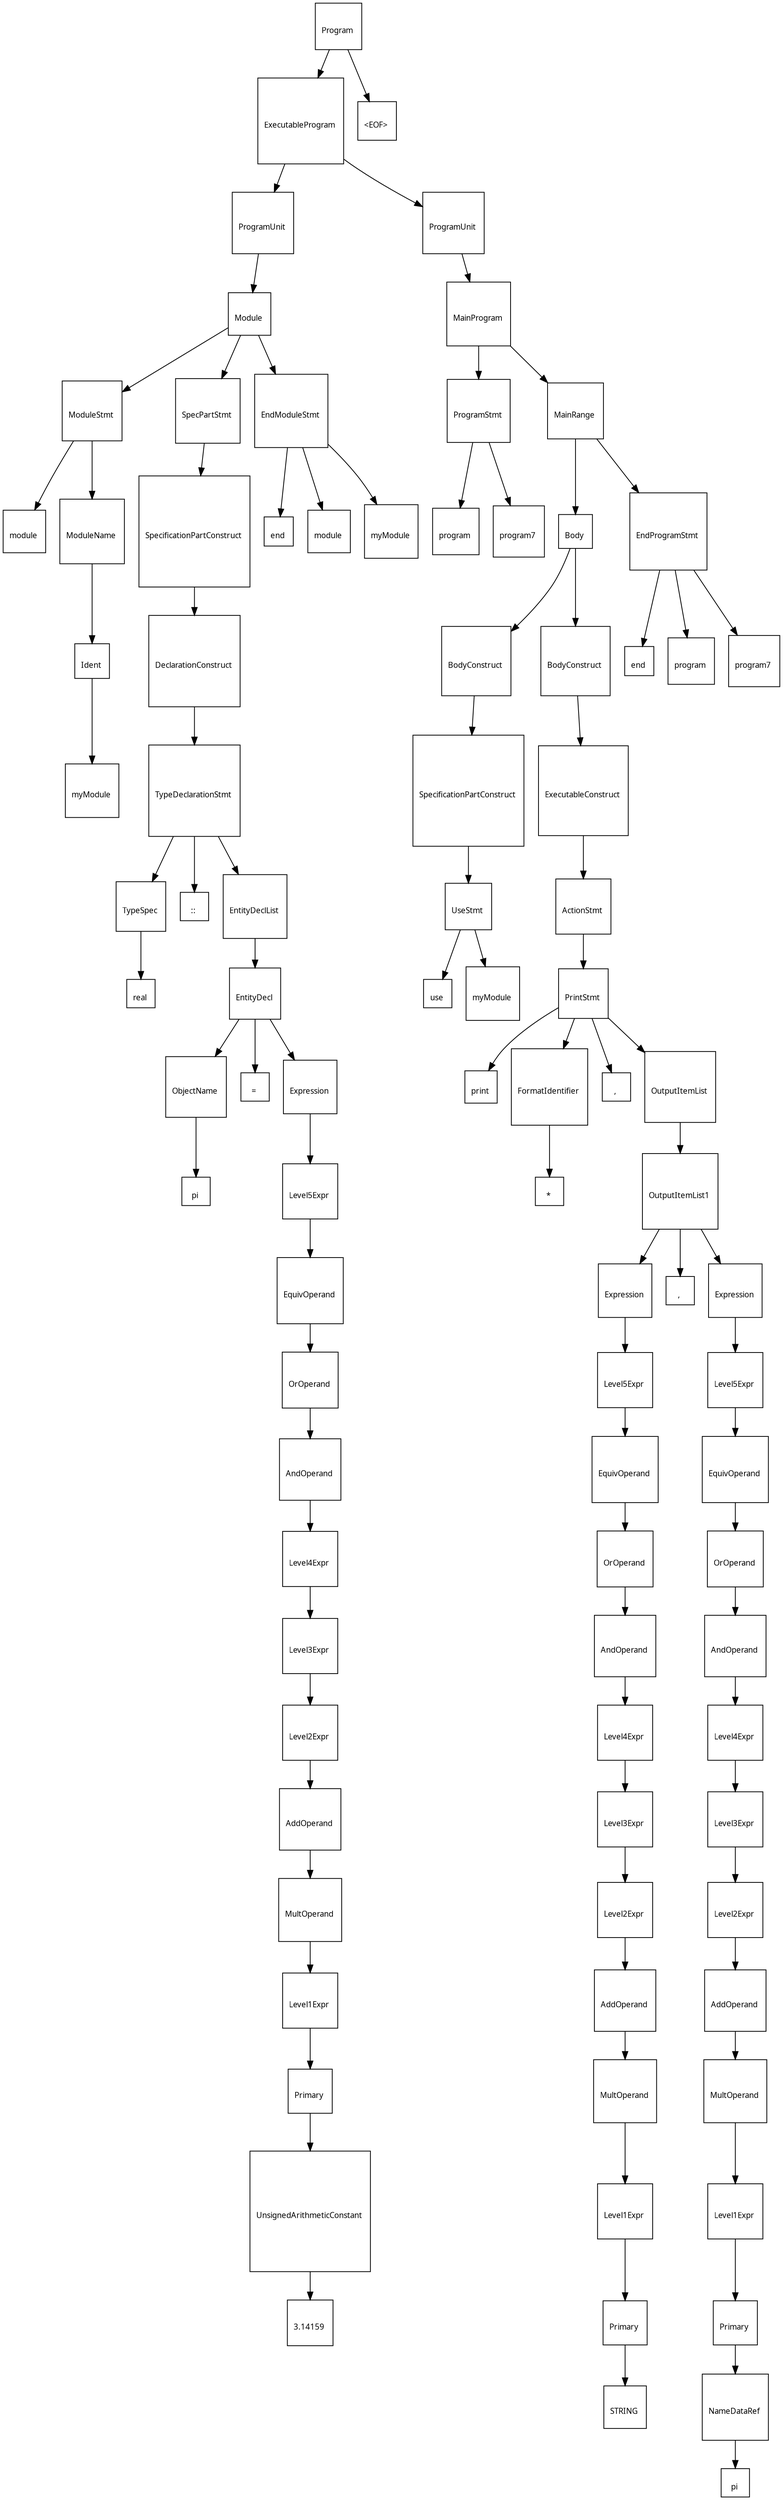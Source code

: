 digraph G {
  charset="UTF-8"
  node [shape=square, fontname="Arial Unicode MS"];
  "c569399e-513e-4cdc-9912-d0351933c094" [label="\lProgram \n", fontsize=10];
  "c569399e-513e-4cdc-9912-d0351933c094" -> "859504a1-2e28-4e48-ae40-641a52e6e862";
  "859504a1-2e28-4e48-ae40-641a52e6e862" [label="\lExecutableProgram \n", fontsize=10];
  "859504a1-2e28-4e48-ae40-641a52e6e862" -> "6a1ac64c-aff6-4d74-b5d6-8b89a256c7e5";
  "6a1ac64c-aff6-4d74-b5d6-8b89a256c7e5" [label="\lProgramUnit \n", fontsize=10];
  "6a1ac64c-aff6-4d74-b5d6-8b89a256c7e5" -> "f8f5bd21-4a22-442e-a48b-fda208f72252";
  "f8f5bd21-4a22-442e-a48b-fda208f72252" [label="\lModule \n", fontsize=10];
  "f8f5bd21-4a22-442e-a48b-fda208f72252" -> "9f292a0b-79de-40ec-aeda-fe71a2aec2cf";
  "9f292a0b-79de-40ec-aeda-fe71a2aec2cf" [label="\lModuleStmt \n", fontsize=10];
  "9f292a0b-79de-40ec-aeda-fe71a2aec2cf" -> "b2c6e142-241c-4f9f-91a8-680067bc2dde";
  "b2c6e142-241c-4f9f-91a8-680067bc2dde" [label="\lmodule \n", fontsize=10];
  "9f292a0b-79de-40ec-aeda-fe71a2aec2cf" -> "7156c5ad-94b5-45c2-b357-73a2ad08a8c6";
  "7156c5ad-94b5-45c2-b357-73a2ad08a8c6" [label="\lModuleName \n", fontsize=10];
  "7156c5ad-94b5-45c2-b357-73a2ad08a8c6" -> "6474cc61-f2a0-46f0-8f95-70012b49b663";
  "6474cc61-f2a0-46f0-8f95-70012b49b663" [label="\lIdent \n", fontsize=10];
  "6474cc61-f2a0-46f0-8f95-70012b49b663" -> "ea0ab424-42c5-4fb0-8a5c-8e2236322a1d";
  "ea0ab424-42c5-4fb0-8a5c-8e2236322a1d" [label="\lmyModule \n", fontsize=10];
  "f8f5bd21-4a22-442e-a48b-fda208f72252" -> "427c4ef0-d607-47f7-b163-613080a28d90";
  "427c4ef0-d607-47f7-b163-613080a28d90" [label="\lSpecPartStmt \n", fontsize=10];
  "427c4ef0-d607-47f7-b163-613080a28d90" -> "d88a001c-3f2c-4cb8-97cc-8c000696dcbb";
  "d88a001c-3f2c-4cb8-97cc-8c000696dcbb" [label="\lSpecificationPartConstruct \n", fontsize=10];
  "d88a001c-3f2c-4cb8-97cc-8c000696dcbb" -> "384c2e54-b820-4a32-b68a-47d868309f74";
  "384c2e54-b820-4a32-b68a-47d868309f74" [label="\lDeclarationConstruct \n", fontsize=10];
  "384c2e54-b820-4a32-b68a-47d868309f74" -> "a94ce5d1-0b7c-4997-bbfb-11a264e59206";
  "a94ce5d1-0b7c-4997-bbfb-11a264e59206" [label="\lTypeDeclarationStmt \n", fontsize=10];
  "a94ce5d1-0b7c-4997-bbfb-11a264e59206" -> "dedd52a6-8769-491e-b433-274b63dc57cf";
  "dedd52a6-8769-491e-b433-274b63dc57cf" [label="\lTypeSpec \n", fontsize=10];
  "dedd52a6-8769-491e-b433-274b63dc57cf" -> "6e5f0fa7-4313-41f1-ab6b-474edf39f13c";
  "6e5f0fa7-4313-41f1-ab6b-474edf39f13c" [label="\lreal \n", fontsize=10];
  "a94ce5d1-0b7c-4997-bbfb-11a264e59206" -> "93f68cb9-5fcf-432f-ba59-b3d76e8f308f";
  "93f68cb9-5fcf-432f-ba59-b3d76e8f308f" [label="\l:: \n", fontsize=10];
  "a94ce5d1-0b7c-4997-bbfb-11a264e59206" -> "fa4b7991-e061-4206-85f5-8c75e119dfb7";
  "fa4b7991-e061-4206-85f5-8c75e119dfb7" [label="\lEntityDeclList \n", fontsize=10];
  "fa4b7991-e061-4206-85f5-8c75e119dfb7" -> "13f30fd9-2073-4488-bf81-2a9a544f4fe2";
  "13f30fd9-2073-4488-bf81-2a9a544f4fe2" [label="\lEntityDecl \n", fontsize=10];
  "13f30fd9-2073-4488-bf81-2a9a544f4fe2" -> "3b94b873-9e93-49b5-a199-78209c24bd5e";
  "3b94b873-9e93-49b5-a199-78209c24bd5e" [label="\lObjectName \n", fontsize=10];
  "3b94b873-9e93-49b5-a199-78209c24bd5e" -> "6eb0906d-f6fb-4ade-8c8f-d1155fe0b1f9";
  "6eb0906d-f6fb-4ade-8c8f-d1155fe0b1f9" [label="\lpi \n", fontsize=10];
  "13f30fd9-2073-4488-bf81-2a9a544f4fe2" -> "a3196f9f-1448-4743-96e2-6cfc9f906353";
  "a3196f9f-1448-4743-96e2-6cfc9f906353" [label="\l= \n", fontsize=10];
  "13f30fd9-2073-4488-bf81-2a9a544f4fe2" -> "b6b2744e-dbc0-4e12-8d32-33188261a197";
  "b6b2744e-dbc0-4e12-8d32-33188261a197" [label="\lExpression \n", fontsize=10];
  "b6b2744e-dbc0-4e12-8d32-33188261a197" -> "1caa1a9c-7e26-4fd3-827e-3f4ca97caa99";
  "1caa1a9c-7e26-4fd3-827e-3f4ca97caa99" [label="\lLevel5Expr \n", fontsize=10];
  "1caa1a9c-7e26-4fd3-827e-3f4ca97caa99" -> "daffe732-782a-4efc-91f4-8e80192adf70";
  "daffe732-782a-4efc-91f4-8e80192adf70" [label="\lEquivOperand \n", fontsize=10];
  "daffe732-782a-4efc-91f4-8e80192adf70" -> "59c1a167-a877-4f07-b540-d90d8429b695";
  "59c1a167-a877-4f07-b540-d90d8429b695" [label="\lOrOperand \n", fontsize=10];
  "59c1a167-a877-4f07-b540-d90d8429b695" -> "a812902a-9b54-4c76-9b3a-eaa8c516c2ed";
  "a812902a-9b54-4c76-9b3a-eaa8c516c2ed" [label="\lAndOperand \n", fontsize=10];
  "a812902a-9b54-4c76-9b3a-eaa8c516c2ed" -> "8a11b607-ab06-4acb-bd30-6fe1f0c4c9d2";
  "8a11b607-ab06-4acb-bd30-6fe1f0c4c9d2" [label="\lLevel4Expr \n", fontsize=10];
  "8a11b607-ab06-4acb-bd30-6fe1f0c4c9d2" -> "dd2ccc3e-03cc-480a-b27c-96445fa6a439";
  "dd2ccc3e-03cc-480a-b27c-96445fa6a439" [label="\lLevel3Expr \n", fontsize=10];
  "dd2ccc3e-03cc-480a-b27c-96445fa6a439" -> "3f404ddc-578a-4688-924d-9d09930b021c";
  "3f404ddc-578a-4688-924d-9d09930b021c" [label="\lLevel2Expr \n", fontsize=10];
  "3f404ddc-578a-4688-924d-9d09930b021c" -> "22035507-0ab2-45c2-9cca-b4cc48b2911e";
  "22035507-0ab2-45c2-9cca-b4cc48b2911e" [label="\lAddOperand \n", fontsize=10];
  "22035507-0ab2-45c2-9cca-b4cc48b2911e" -> "72fc6c6a-49b0-47b6-9f8f-e0c21cc43070";
  "72fc6c6a-49b0-47b6-9f8f-e0c21cc43070" [label="\lMultOperand \n", fontsize=10];
  "72fc6c6a-49b0-47b6-9f8f-e0c21cc43070" -> "eb3458bf-3184-4039-87ee-1dc9ff8d2af8";
  "eb3458bf-3184-4039-87ee-1dc9ff8d2af8" [label="\lLevel1Expr \n", fontsize=10];
  "eb3458bf-3184-4039-87ee-1dc9ff8d2af8" -> "b3807c94-2102-4aa1-99ef-dee11829512d";
  "b3807c94-2102-4aa1-99ef-dee11829512d" [label="\lPrimary \n", fontsize=10];
  "b3807c94-2102-4aa1-99ef-dee11829512d" -> "53cf2667-4c87-4689-8ba2-fcb77e4b92c2";
  "53cf2667-4c87-4689-8ba2-fcb77e4b92c2" [label="\lUnsignedArithmeticConstant \n", fontsize=10];
  "53cf2667-4c87-4689-8ba2-fcb77e4b92c2" -> "df9bf3c4-dd45-42f7-99a4-f5d4414dd75c";
  "df9bf3c4-dd45-42f7-99a4-f5d4414dd75c" [label="\l3.14159 \n", fontsize=10];
  "f8f5bd21-4a22-442e-a48b-fda208f72252" -> "f25be842-c771-4433-960f-78d08388ccc1";
  "f25be842-c771-4433-960f-78d08388ccc1" [label="\lEndModuleStmt \n", fontsize=10];
  "f25be842-c771-4433-960f-78d08388ccc1" -> "e3509562-083d-4e41-a35d-e9d73571c861";
  "e3509562-083d-4e41-a35d-e9d73571c861" [label="\lend \n", fontsize=10];
  "f25be842-c771-4433-960f-78d08388ccc1" -> "d3c95a81-e3c2-4a7b-880c-240c5c040d9f";
  "d3c95a81-e3c2-4a7b-880c-240c5c040d9f" [label="\lmodule \n", fontsize=10];
  "f25be842-c771-4433-960f-78d08388ccc1" -> "eca0ccd7-4968-4b96-bcc7-11fd3c50211d";
  "eca0ccd7-4968-4b96-bcc7-11fd3c50211d" [label="\lmyModule \n", fontsize=10];
  "859504a1-2e28-4e48-ae40-641a52e6e862" -> "50aa14f0-6a4a-4ad9-8c49-9d207aabcd9c";
  "50aa14f0-6a4a-4ad9-8c49-9d207aabcd9c" [label="\lProgramUnit \n", fontsize=10];
  "50aa14f0-6a4a-4ad9-8c49-9d207aabcd9c" -> "945982af-117f-41b5-83e5-b47557862920";
  "945982af-117f-41b5-83e5-b47557862920" [label="\lMainProgram \n", fontsize=10];
  "945982af-117f-41b5-83e5-b47557862920" -> "494f602a-d23f-40c1-bb30-7a3f09fc5c9e";
  "494f602a-d23f-40c1-bb30-7a3f09fc5c9e" [label="\lProgramStmt \n", fontsize=10];
  "494f602a-d23f-40c1-bb30-7a3f09fc5c9e" -> "e56a962f-fff7-4c29-a49a-2546c2e485e7";
  "e56a962f-fff7-4c29-a49a-2546c2e485e7" [label="\lprogram \n", fontsize=10];
  "494f602a-d23f-40c1-bb30-7a3f09fc5c9e" -> "e4aec5e9-d8a4-4998-97b9-0b7326c60750";
  "e4aec5e9-d8a4-4998-97b9-0b7326c60750" [label="\lprogram7 \n", fontsize=10];
  "945982af-117f-41b5-83e5-b47557862920" -> "8e3e4487-0b32-4903-ae87-f7cd4b53e201";
  "8e3e4487-0b32-4903-ae87-f7cd4b53e201" [label="\lMainRange \n", fontsize=10];
  "8e3e4487-0b32-4903-ae87-f7cd4b53e201" -> "9ed3fcb9-0fdc-458d-85c1-2213ce214991";
  "9ed3fcb9-0fdc-458d-85c1-2213ce214991" [label="\lBody \n", fontsize=10];
  "9ed3fcb9-0fdc-458d-85c1-2213ce214991" -> "f51353f2-f87a-4940-9fd0-dad82a04cf72";
  "f51353f2-f87a-4940-9fd0-dad82a04cf72" [label="\lBodyConstruct \n", fontsize=10];
  "f51353f2-f87a-4940-9fd0-dad82a04cf72" -> "ff12b7a3-f42a-4ac2-9cf0-634be8286156";
  "ff12b7a3-f42a-4ac2-9cf0-634be8286156" [label="\lSpecificationPartConstruct \n", fontsize=10];
  "ff12b7a3-f42a-4ac2-9cf0-634be8286156" -> "e960454d-4f19-451d-9f4e-3fcf51d65ccb";
  "e960454d-4f19-451d-9f4e-3fcf51d65ccb" [label="\lUseStmt \n", fontsize=10];
  "e960454d-4f19-451d-9f4e-3fcf51d65ccb" -> "b844052c-4a69-430e-a23a-e2056bfcb523";
  "b844052c-4a69-430e-a23a-e2056bfcb523" [label="\luse \n", fontsize=10];
  "e960454d-4f19-451d-9f4e-3fcf51d65ccb" -> "ef12f4c4-0b47-4a86-8fa4-b0b80334bfc0";
  "ef12f4c4-0b47-4a86-8fa4-b0b80334bfc0" [label="\lmyModule \n", fontsize=10];
  "9ed3fcb9-0fdc-458d-85c1-2213ce214991" -> "da2785b6-99fc-4885-8609-4769ba20aa61";
  "da2785b6-99fc-4885-8609-4769ba20aa61" [label="\lBodyConstruct \n", fontsize=10];
  "da2785b6-99fc-4885-8609-4769ba20aa61" -> "7b7fd3d3-8f3e-4aca-99aa-396aa6817b9f";
  "7b7fd3d3-8f3e-4aca-99aa-396aa6817b9f" [label="\lExecutableConstruct \n", fontsize=10];
  "7b7fd3d3-8f3e-4aca-99aa-396aa6817b9f" -> "99cb9222-8176-4b2b-8fad-ebdb6d6fdcd1";
  "99cb9222-8176-4b2b-8fad-ebdb6d6fdcd1" [label="\lActionStmt \n", fontsize=10];
  "99cb9222-8176-4b2b-8fad-ebdb6d6fdcd1" -> "6e67398c-0468-4c23-90c4-7634e70fa8a8";
  "6e67398c-0468-4c23-90c4-7634e70fa8a8" [label="\lPrintStmt \n", fontsize=10];
  "6e67398c-0468-4c23-90c4-7634e70fa8a8" -> "6b5064e3-d824-4a1c-859d-5a057052e8d0";
  "6b5064e3-d824-4a1c-859d-5a057052e8d0" [label="\lprint \n", fontsize=10];
  "6e67398c-0468-4c23-90c4-7634e70fa8a8" -> "41a8a5b2-98d4-4f05-8cca-7b167d2df4ff";
  "41a8a5b2-98d4-4f05-8cca-7b167d2df4ff" [label="\lFormatIdentifier \n", fontsize=10];
  "41a8a5b2-98d4-4f05-8cca-7b167d2df4ff" -> "d8126a4b-3d61-4f07-9dd2-1f4001dfc533";
  "d8126a4b-3d61-4f07-9dd2-1f4001dfc533" [label="\l* \n", fontsize=10];
  "6e67398c-0468-4c23-90c4-7634e70fa8a8" -> "c7e4d0d4-0cb6-47fc-bbdf-23bbfa1f2b3a";
  "c7e4d0d4-0cb6-47fc-bbdf-23bbfa1f2b3a" [label="\l, \n", fontsize=10];
  "6e67398c-0468-4c23-90c4-7634e70fa8a8" -> "9606c577-b3df-45a6-8656-142f8f26cc9c";
  "9606c577-b3df-45a6-8656-142f8f26cc9c" [label="\lOutputItemList \n", fontsize=10];
  "9606c577-b3df-45a6-8656-142f8f26cc9c" -> "64bffa33-b104-4145-9009-66c32316619e";
  "64bffa33-b104-4145-9009-66c32316619e" [label="\lOutputItemList1 \n", fontsize=10];
  "64bffa33-b104-4145-9009-66c32316619e" -> "ee091d3a-03ea-40b0-bcd9-b233235a3b17";
  "ee091d3a-03ea-40b0-bcd9-b233235a3b17" [label="\lExpression \n", fontsize=10];
  "ee091d3a-03ea-40b0-bcd9-b233235a3b17" -> "b437f2d0-9544-4078-8c55-53b87edaf9b9";
  "b437f2d0-9544-4078-8c55-53b87edaf9b9" [label="\lLevel5Expr \n", fontsize=10];
  "b437f2d0-9544-4078-8c55-53b87edaf9b9" -> "7a96ec12-2728-48d4-a25a-b24c29059100";
  "7a96ec12-2728-48d4-a25a-b24c29059100" [label="\lEquivOperand \n", fontsize=10];
  "7a96ec12-2728-48d4-a25a-b24c29059100" -> "76d0f2a8-49ea-4922-b288-a4ac0ffe2b33";
  "76d0f2a8-49ea-4922-b288-a4ac0ffe2b33" [label="\lOrOperand \n", fontsize=10];
  "76d0f2a8-49ea-4922-b288-a4ac0ffe2b33" -> "c2a5527d-7c85-4ed7-a251-5e0396d7425d";
  "c2a5527d-7c85-4ed7-a251-5e0396d7425d" [label="\lAndOperand \n", fontsize=10];
  "c2a5527d-7c85-4ed7-a251-5e0396d7425d" -> "f7c8214a-5c37-4c81-853f-7a70456ee063";
  "f7c8214a-5c37-4c81-853f-7a70456ee063" [label="\lLevel4Expr \n", fontsize=10];
  "f7c8214a-5c37-4c81-853f-7a70456ee063" -> "1c516865-8d25-4949-ac9e-dc78b7993ea5";
  "1c516865-8d25-4949-ac9e-dc78b7993ea5" [label="\lLevel3Expr \n", fontsize=10];
  "1c516865-8d25-4949-ac9e-dc78b7993ea5" -> "fa6c00ec-7c4e-42c2-92de-0adefc6af7e7";
  "fa6c00ec-7c4e-42c2-92de-0adefc6af7e7" [label="\lLevel2Expr \n", fontsize=10];
  "fa6c00ec-7c4e-42c2-92de-0adefc6af7e7" -> "1d63ed54-afbd-42a1-bc4c-8e3814a3a925";
  "1d63ed54-afbd-42a1-bc4c-8e3814a3a925" [label="\lAddOperand \n", fontsize=10];
  "1d63ed54-afbd-42a1-bc4c-8e3814a3a925" -> "3e424c76-9b94-4e9a-9e33-542f6dbe6a19";
  "3e424c76-9b94-4e9a-9e33-542f6dbe6a19" [label="\lMultOperand \n", fontsize=10];
  "3e424c76-9b94-4e9a-9e33-542f6dbe6a19" -> "6b74c148-cceb-4cc1-be76-a2fad94814c8";
  "6b74c148-cceb-4cc1-be76-a2fad94814c8" [label="\lLevel1Expr \n", fontsize=10];
  "6b74c148-cceb-4cc1-be76-a2fad94814c8" -> "d261214a-b2b0-4f0e-9a33-e957ded67c8b";
  "d261214a-b2b0-4f0e-9a33-e957ded67c8b" [label="\lPrimary \n", fontsize=10];
  "d261214a-b2b0-4f0e-9a33-e957ded67c8b" -> "49954dcc-ae1d-486c-97b2-ffdf7a0a6826";
  "49954dcc-ae1d-486c-97b2-ffdf7a0a6826" [label="\lSTRING \n", fontsize=10];
  "64bffa33-b104-4145-9009-66c32316619e" -> "9f8f4114-6da1-4942-86b5-9df708164381";
  "9f8f4114-6da1-4942-86b5-9df708164381" [label="\l, \n", fontsize=10];
  "64bffa33-b104-4145-9009-66c32316619e" -> "c7d60181-2f04-46eb-8553-d6cb822127ce";
  "c7d60181-2f04-46eb-8553-d6cb822127ce" [label="\lExpression \n", fontsize=10];
  "c7d60181-2f04-46eb-8553-d6cb822127ce" -> "691ffab4-2e25-4d1f-8fde-4f2e51a2eca2";
  "691ffab4-2e25-4d1f-8fde-4f2e51a2eca2" [label="\lLevel5Expr \n", fontsize=10];
  "691ffab4-2e25-4d1f-8fde-4f2e51a2eca2" -> "f693864e-de74-4a9c-87f2-b0487aa8507e";
  "f693864e-de74-4a9c-87f2-b0487aa8507e" [label="\lEquivOperand \n", fontsize=10];
  "f693864e-de74-4a9c-87f2-b0487aa8507e" -> "10c7ba13-3d24-4ff1-aaca-0469008a75c4";
  "10c7ba13-3d24-4ff1-aaca-0469008a75c4" [label="\lOrOperand \n", fontsize=10];
  "10c7ba13-3d24-4ff1-aaca-0469008a75c4" -> "8a2b3818-c415-4129-92f3-bb564be8dd4f";
  "8a2b3818-c415-4129-92f3-bb564be8dd4f" [label="\lAndOperand \n", fontsize=10];
  "8a2b3818-c415-4129-92f3-bb564be8dd4f" -> "4c397eba-d67e-4d2d-90fc-8b0797ac2826";
  "4c397eba-d67e-4d2d-90fc-8b0797ac2826" [label="\lLevel4Expr \n", fontsize=10];
  "4c397eba-d67e-4d2d-90fc-8b0797ac2826" -> "2e3b1630-7704-41db-b72e-bac3c886709b";
  "2e3b1630-7704-41db-b72e-bac3c886709b" [label="\lLevel3Expr \n", fontsize=10];
  "2e3b1630-7704-41db-b72e-bac3c886709b" -> "98135565-ed94-4a44-915f-a7d4e5ba1c58";
  "98135565-ed94-4a44-915f-a7d4e5ba1c58" [label="\lLevel2Expr \n", fontsize=10];
  "98135565-ed94-4a44-915f-a7d4e5ba1c58" -> "51ba1116-6570-4ffd-9c16-0c7bbd249772";
  "51ba1116-6570-4ffd-9c16-0c7bbd249772" [label="\lAddOperand \n", fontsize=10];
  "51ba1116-6570-4ffd-9c16-0c7bbd249772" -> "fec4240d-2785-45e3-96f6-0bfffc379376";
  "fec4240d-2785-45e3-96f6-0bfffc379376" [label="\lMultOperand \n", fontsize=10];
  "fec4240d-2785-45e3-96f6-0bfffc379376" -> "86a46437-82d3-41e2-8066-385974fbd960";
  "86a46437-82d3-41e2-8066-385974fbd960" [label="\lLevel1Expr \n", fontsize=10];
  "86a46437-82d3-41e2-8066-385974fbd960" -> "015c7bff-cf2f-47fd-a345-dcb4113403dd";
  "015c7bff-cf2f-47fd-a345-dcb4113403dd" [label="\lPrimary \n", fontsize=10];
  "015c7bff-cf2f-47fd-a345-dcb4113403dd" -> "ca472e07-ffab-4655-ad7e-07ee0e5d6407";
  "ca472e07-ffab-4655-ad7e-07ee0e5d6407" [label="\lNameDataRef \n", fontsize=10];
  "ca472e07-ffab-4655-ad7e-07ee0e5d6407" -> "934c681c-6d81-4b9e-9ae6-e82dac7c5946";
  "934c681c-6d81-4b9e-9ae6-e82dac7c5946" [label="\lpi \n", fontsize=10];
  "8e3e4487-0b32-4903-ae87-f7cd4b53e201" -> "e0001674-820f-45d6-b7c4-0c2d08dd6e87";
  "e0001674-820f-45d6-b7c4-0c2d08dd6e87" [label="\lEndProgramStmt \n", fontsize=10];
  "e0001674-820f-45d6-b7c4-0c2d08dd6e87" -> "3241baba-b701-4b01-9efc-8aec9c5de231";
  "3241baba-b701-4b01-9efc-8aec9c5de231" [label="\lend \n", fontsize=10];
  "e0001674-820f-45d6-b7c4-0c2d08dd6e87" -> "d536419b-6329-4cee-b4da-9dd986bd24ec";
  "d536419b-6329-4cee-b4da-9dd986bd24ec" [label="\lprogram \n", fontsize=10];
  "e0001674-820f-45d6-b7c4-0c2d08dd6e87" -> "871ef600-3e22-4e03-89b4-5915eafcf9b2";
  "871ef600-3e22-4e03-89b4-5915eafcf9b2" [label="\lprogram7 \n", fontsize=10];
  "c569399e-513e-4cdc-9912-d0351933c094" -> "5cd65cb6-8df2-4297-8bcb-32eadab7eef8";
  "5cd65cb6-8df2-4297-8bcb-32eadab7eef8" [label="\l&lt;EOF&gt; \n", fontsize=10];
}
